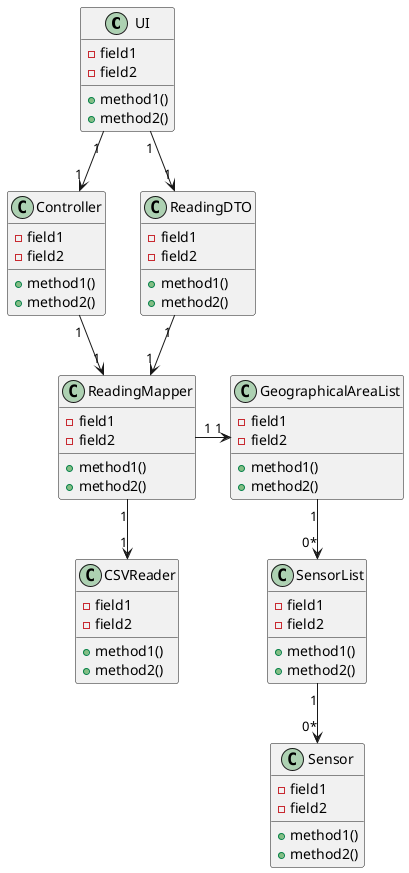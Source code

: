 @startuml

UI "1" -> "1" Controller
UI "1" --> "1" ReadingDTO
ReadingDTO "1" --> "1" ReadingMapper
ReadingMapper "1" --> "1" CSVReader
Controller "1" --> "1" ReadingMapper
ReadingMapper "1" -> "1" GeographicalAreaList
GeographicalAreaList "1" --> "0*" SensorList
SensorList "1" --> "0*" Sensor

Class UI {
-field1
-field2
+method1()
+method2()
}

Class Controller {
-field1
-field2
+method1()
+method2()
}

Class ReadingMapper {
-field1
-field2
+method1()
+method2()
}

Class CSVReader {
-field1
-field2
+method1()
+method2()
}

Class GeographicalAreaList {
-field1
-field2
+method1()
+method2()
}

Class SensorList {
-field1
-field2
+method1()
+method2()
}

Class Sensor {
-field1
-field2
+method1()
+method2()
}

Class ReadingDTO {
-field1
-field2
+method1()
+method2()
}
@enduml